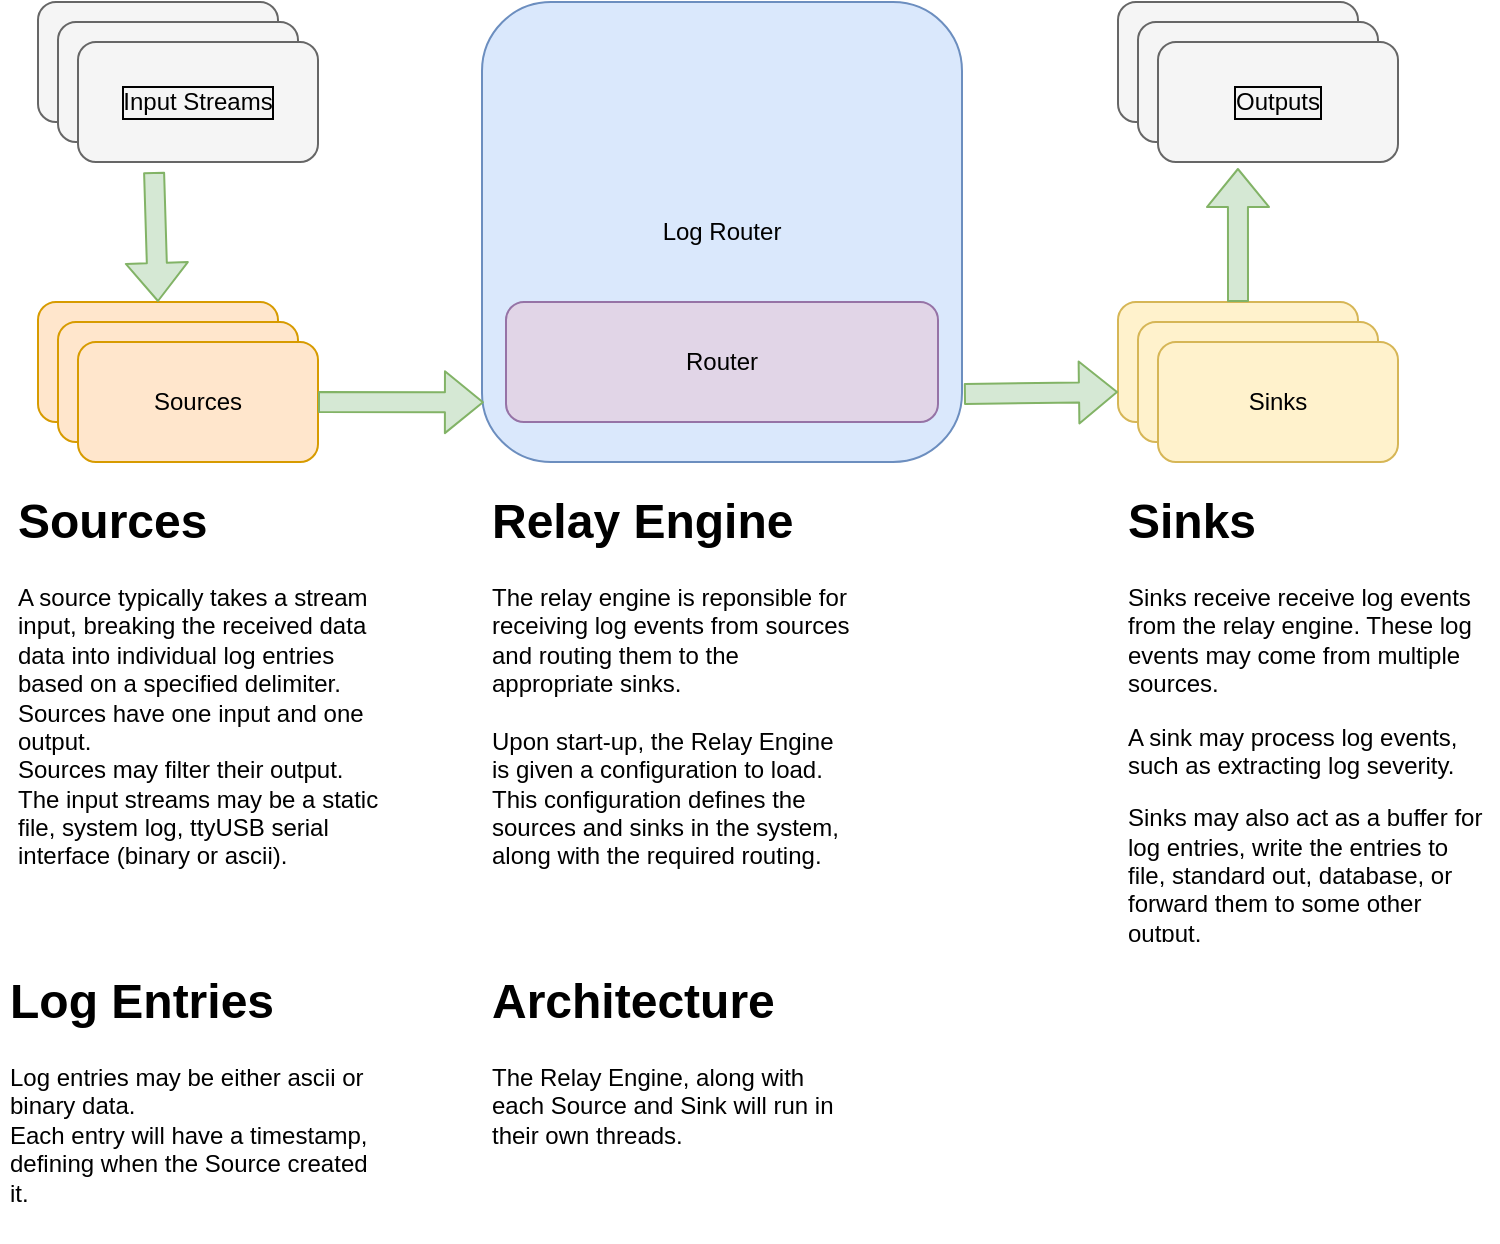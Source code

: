 <mxfile>
    <diagram id="ar5CEzZoJuOq2WLicGav" name="Page-1">
        <mxGraphModel dx="1137" dy="827" grid="1" gridSize="10" guides="1" tooltips="1" connect="1" arrows="1" fold="1" page="1" pageScale="1" pageWidth="827" pageHeight="1169" background="#ffffff" math="0" shadow="0">
            <root>
                <mxCell id="0"/>
                <mxCell id="1" parent="0"/>
                <mxCell id="2" value="" style="rounded=1;whiteSpace=wrap;html=1;fillColor=#ffe6cc;strokeColor=#d79b00;fontColor=#000000;" parent="1" vertex="1">
                    <mxGeometry x="58" y="180" width="120" height="60" as="geometry"/>
                </mxCell>
                <mxCell id="3" value="" style="rounded=1;whiteSpace=wrap;html=1;fillColor=#ffe6cc;strokeColor=#d79b00;fontColor=#000000;" parent="1" vertex="1">
                    <mxGeometry x="68" y="190" width="120" height="60" as="geometry"/>
                </mxCell>
                <mxCell id="4" value="Sources" style="rounded=1;whiteSpace=wrap;html=1;fillColor=#ffe6cc;strokeColor=#d79b00;fontColor=#000000;" parent="1" vertex="1">
                    <mxGeometry x="78" y="200" width="120" height="60" as="geometry"/>
                </mxCell>
                <mxCell id="5" value="Log Router" style="rounded=1;whiteSpace=wrap;html=1;fillColor=#dae8fc;strokeColor=#6c8ebf;fontColor=#000000;" parent="1" vertex="1">
                    <mxGeometry x="280" y="30" width="240" height="230" as="geometry"/>
                </mxCell>
                <mxCell id="6" value="" style="rounded=1;whiteSpace=wrap;html=1;fillColor=#fff2cc;strokeColor=#d6b656;fontColor=#000000;" parent="1" vertex="1">
                    <mxGeometry x="598" y="180" width="120" height="60" as="geometry"/>
                </mxCell>
                <mxCell id="7" value="" style="rounded=1;whiteSpace=wrap;html=1;fillColor=#fff2cc;strokeColor=#d6b656;fontColor=#000000;" parent="1" vertex="1">
                    <mxGeometry x="608" y="190" width="120" height="60" as="geometry"/>
                </mxCell>
                <mxCell id="8" value="Sinks" style="rounded=1;whiteSpace=wrap;html=1;fillColor=#fff2cc;strokeColor=#d6b656;fontColor=#000000;" parent="1" vertex="1">
                    <mxGeometry x="618" y="200" width="120" height="60" as="geometry"/>
                </mxCell>
                <mxCell id="11" value="" style="shape=flexArrow;endArrow=classic;html=1;fillColor=#d5e8d4;strokeColor=#82b366;exitX=1;exitY=0.5;exitDx=0;exitDy=0;entryX=0.004;entryY=0.87;entryDx=0;entryDy=0;entryPerimeter=0;" parent="1" source="4" target="5" edge="1">
                    <mxGeometry width="50" height="50" relative="1" as="geometry">
                        <mxPoint x="158" y="380" as="sourcePoint"/>
                        <mxPoint x="208" y="330" as="targetPoint"/>
                    </mxGeometry>
                </mxCell>
                <mxCell id="12" value="" style="shape=flexArrow;endArrow=classic;html=1;fillColor=#d5e8d4;strokeColor=#82b366;exitX=1.004;exitY=0.852;exitDx=0;exitDy=0;entryX=0;entryY=0.75;entryDx=0;entryDy=0;exitPerimeter=0;" parent="1" source="5" target="6" edge="1">
                    <mxGeometry width="50" height="50" relative="1" as="geometry">
                        <mxPoint x="518" y="219.5" as="sourcePoint"/>
                        <mxPoint x="598" y="219.58" as="targetPoint"/>
                    </mxGeometry>
                </mxCell>
                <mxCell id="14" value="Router&lt;br&gt;" style="rounded=1;whiteSpace=wrap;html=1;fillColor=#e1d5e7;strokeColor=#9673a6;fontColor=#000000;" parent="1" vertex="1">
                    <mxGeometry x="292" y="180" width="216" height="60" as="geometry"/>
                </mxCell>
                <mxCell id="15" value="ASCII Stream" style="rounded=1;whiteSpace=wrap;html=1;fontColor=#000000;fillColor=#f5f5f5;strokeColor=#666666;labelBorderColor=default;" parent="1" vertex="1">
                    <mxGeometry x="58" y="30" width="120" height="60" as="geometry"/>
                </mxCell>
                <mxCell id="16" value="" style="shape=flexArrow;endArrow=classic;html=1;fillColor=#d5e8d4;strokeColor=#82b366;exitX=0.317;exitY=1.083;exitDx=0;exitDy=0;entryX=0.5;entryY=0;entryDx=0;entryDy=0;exitPerimeter=0;" parent="1" source="18" target="2" edge="1">
                    <mxGeometry width="50" height="50" relative="1" as="geometry">
                        <mxPoint x="208" y="240" as="sourcePoint"/>
                        <mxPoint x="288" y="239.91" as="targetPoint"/>
                    </mxGeometry>
                </mxCell>
                <mxCell id="17" value="ASCII Stream" style="rounded=1;whiteSpace=wrap;html=1;fontColor=#000000;fillColor=#f5f5f5;strokeColor=#666666;labelBorderColor=default;" parent="1" vertex="1">
                    <mxGeometry x="68" y="40" width="120" height="60" as="geometry"/>
                </mxCell>
                <mxCell id="18" value="Input Streams" style="rounded=1;whiteSpace=wrap;html=1;fontColor=#000000;fillColor=#f5f5f5;strokeColor=#666666;labelBorderColor=default;" parent="1" vertex="1">
                    <mxGeometry x="78" y="50" width="120" height="60" as="geometry"/>
                </mxCell>
                <mxCell id="19" value="&lt;h1&gt;&lt;span style=&quot;background-color: initial;&quot;&gt;Sources&lt;/span&gt;&lt;/h1&gt;&lt;div&gt;&lt;span style=&quot;background-color: initial;&quot;&gt;A source typically takes a stream input, breaking the received data data into individual log entries based on a specified delimiter.&lt;/span&gt;&lt;/div&gt;&lt;div&gt;&lt;span style=&quot;background-color: initial;&quot;&gt;Sources have one input and one output.&lt;/span&gt;&lt;/div&gt;&lt;div&gt;&lt;span style=&quot;background-color: initial;&quot;&gt;Sources may filter their output.&lt;/span&gt;&lt;/div&gt;&lt;div&gt;&lt;span style=&quot;background-color: initial;&quot;&gt;The input streams may be a static file, system log, ttyUSB serial interface (binary or ascii).&lt;/span&gt;&lt;/div&gt;&lt;div&gt;&lt;span style=&quot;background-color: initial;&quot;&gt;&lt;br&gt;&lt;/span&gt;&lt;/div&gt;" style="text;html=1;strokeColor=none;fillColor=none;spacing=5;spacingTop=-20;whiteSpace=wrap;overflow=hidden;rounded=0;fontColor=#000000;" parent="1" vertex="1">
                    <mxGeometry x="43" y="270" width="190" height="200" as="geometry"/>
                </mxCell>
                <mxCell id="20" value="ASCII Stream" style="rounded=1;whiteSpace=wrap;html=1;fontColor=#000000;fillColor=#f5f5f5;strokeColor=#666666;labelBorderColor=default;" parent="1" vertex="1">
                    <mxGeometry x="598" y="30" width="120" height="60" as="geometry"/>
                </mxCell>
                <mxCell id="21" value="ASCII Stream" style="rounded=1;whiteSpace=wrap;html=1;fontColor=#000000;fillColor=#f5f5f5;strokeColor=#666666;labelBorderColor=default;" parent="1" vertex="1">
                    <mxGeometry x="608" y="40" width="120" height="60" as="geometry"/>
                </mxCell>
                <mxCell id="22" value="Outputs" style="rounded=1;whiteSpace=wrap;html=1;fontColor=#000000;fillColor=#f5f5f5;strokeColor=#666666;labelBorderColor=default;" parent="1" vertex="1">
                    <mxGeometry x="618" y="50" width="120" height="60" as="geometry"/>
                </mxCell>
                <mxCell id="23" value="" style="shape=flexArrow;endArrow=classic;html=1;fillColor=#d5e8d4;strokeColor=#82b366;exitX=0.5;exitY=0;exitDx=0;exitDy=0;entryX=0.333;entryY=1.05;entryDx=0;entryDy=0;entryPerimeter=0;" parent="1" source="6" target="22" edge="1">
                    <mxGeometry width="50" height="50" relative="1" as="geometry">
                        <mxPoint x="530.96" y="235.96" as="sourcePoint"/>
                        <mxPoint x="608" y="235" as="targetPoint"/>
                    </mxGeometry>
                </mxCell>
                <mxCell id="25" value="&lt;h1&gt;&lt;span style=&quot;background-color: initial;&quot;&gt;Relay Engine&lt;/span&gt;&lt;/h1&gt;&lt;div&gt;The relay engine is reponsible for receiving log events from sources and routing them to the appropriate sinks.&lt;/div&gt;&lt;div&gt;&lt;br&gt;&lt;/div&gt;&lt;div&gt;Upon start-up, the Relay Engine is given a configuration to load. This configuration defines the sources and sinks in the system, along with the required routing.&lt;/div&gt;" style="text;html=1;strokeColor=none;fillColor=none;spacing=5;spacingTop=-20;whiteSpace=wrap;overflow=hidden;rounded=0;fontColor=#000000;" parent="1" vertex="1">
                    <mxGeometry x="280" y="270" width="190" height="200" as="geometry"/>
                </mxCell>
                <mxCell id="26" value="&lt;h1&gt;&lt;span style=&quot;background-color: initial;&quot;&gt;Sinks&lt;/span&gt;&lt;/h1&gt;&lt;p&gt;&lt;span style=&quot;background-color: initial; font-size: 12px; font-weight: normal;&quot;&gt;Sinks receive receive log events from the relay engine. These log events may come from multiple sources.&lt;/span&gt;&lt;/p&gt;&lt;p&gt;&lt;span style=&quot;background-color: initial; font-size: 12px; font-weight: normal;&quot;&gt;A sink may process log events, such as extracting log severity.&lt;/span&gt;&lt;/p&gt;&lt;p&gt;&lt;span style=&quot;background-color: initial; font-size: 12px; font-weight: normal;&quot;&gt;Sinks may also act as a buffer for log entries, write the entries to file, standard out, database, or forward them to some other output.&lt;/span&gt;&lt;/p&gt;" style="text;html=1;strokeColor=none;fillColor=none;spacing=5;spacingTop=-20;whiteSpace=wrap;overflow=hidden;rounded=0;fontColor=#000000;" parent="1" vertex="1">
                    <mxGeometry x="598" y="270" width="190" height="230" as="geometry"/>
                </mxCell>
                <mxCell id="27" value="&lt;h1&gt;&lt;span style=&quot;background-color: initial;&quot;&gt;Log Entries&lt;/span&gt;&lt;/h1&gt;&lt;div&gt;Log entries may be either ascii or binary data.&lt;/div&gt;&lt;div&gt;Each entry will have a timestamp, defining when the Source created it.&lt;/div&gt;&lt;div&gt;&lt;br&gt;&lt;/div&gt;" style="text;html=1;strokeColor=none;fillColor=none;spacing=5;spacingTop=-20;whiteSpace=wrap;overflow=hidden;rounded=0;fontColor=#000000;" parent="1" vertex="1">
                    <mxGeometry x="39" y="510" width="190" height="140" as="geometry"/>
                </mxCell>
                <mxCell id="28" value="&lt;h1&gt;Architecture&lt;/h1&gt;&lt;div&gt;The Relay Engine, along with each Source and Sink will run in their own threads.&lt;/div&gt;&lt;div&gt;&lt;br&gt;&lt;/div&gt;" style="text;html=1;strokeColor=none;fillColor=none;spacing=5;spacingTop=-20;whiteSpace=wrap;overflow=hidden;rounded=0;fontColor=#000000;" parent="1" vertex="1">
                    <mxGeometry x="280" y="510" width="190" height="140" as="geometry"/>
                </mxCell>
            </root>
        </mxGraphModel>
    </diagram>
</mxfile>